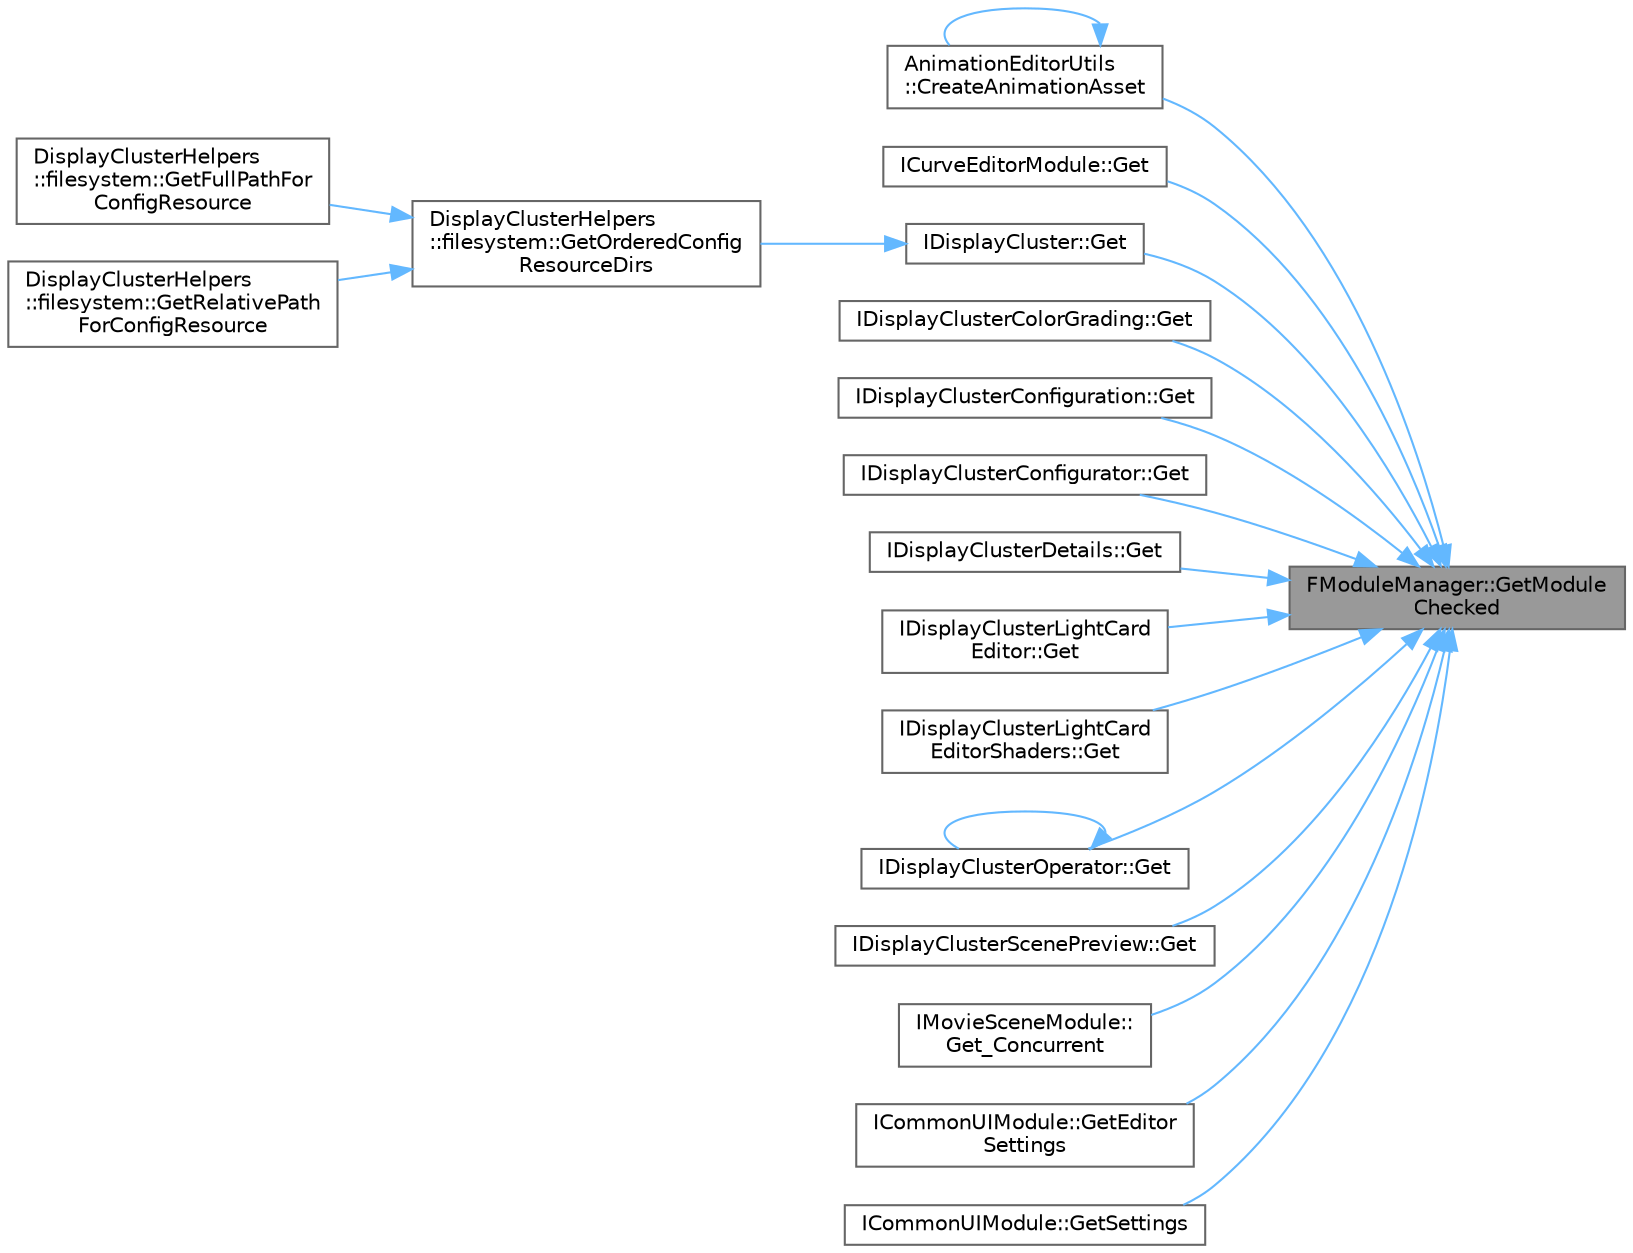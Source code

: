 digraph "FModuleManager::GetModuleChecked"
{
 // INTERACTIVE_SVG=YES
 // LATEX_PDF_SIZE
  bgcolor="transparent";
  edge [fontname=Helvetica,fontsize=10,labelfontname=Helvetica,labelfontsize=10];
  node [fontname=Helvetica,fontsize=10,shape=box,height=0.2,width=0.4];
  rankdir="RL";
  Node1 [id="Node000001",label="FModuleManager::GetModule\lChecked",height=0.2,width=0.4,color="gray40", fillcolor="grey60", style="filled", fontcolor="black",tooltip="Gets a module by name, checking to ensure it exists."];
  Node1 -> Node2 [id="edge1_Node000001_Node000002",dir="back",color="steelblue1",style="solid",tooltip=" "];
  Node2 [id="Node000002",label="AnimationEditorUtils\l::CreateAnimationAsset",height=0.2,width=0.4,color="grey40", fillcolor="white", style="filled",URL="$d6/d71/namespaceAnimationEditorUtils.html#af3a8071c018c5633e493934f64450342",tooltip=" "];
  Node2 -> Node2 [id="edge2_Node000002_Node000002",dir="back",color="steelblue1",style="solid",tooltip=" "];
  Node1 -> Node3 [id="edge3_Node000001_Node000003",dir="back",color="steelblue1",style="solid",tooltip=" "];
  Node3 [id="Node000003",label="ICurveEditorModule::Get",height=0.2,width=0.4,color="grey40", fillcolor="white", style="filled",URL="$d0/deb/classICurveEditorModule.html#ac5f8c0095488f993c1fef82c553e06b4",tooltip=" "];
  Node1 -> Node4 [id="edge4_Node000001_Node000004",dir="back",color="steelblue1",style="solid",tooltip=" "];
  Node4 [id="Node000004",label="IDisplayCluster::Get",height=0.2,width=0.4,color="grey40", fillcolor="white", style="filled",URL="$d0/df1/classIDisplayCluster.html#a79d983d3b29fff99676d183bf17e2213",tooltip="Singleton-like access to this module's interface."];
  Node4 -> Node5 [id="edge5_Node000004_Node000005",dir="back",color="steelblue1",style="solid",tooltip=" "];
  Node5 [id="Node000005",label="DisplayClusterHelpers\l::filesystem::GetOrderedConfig\lResourceDirs",height=0.2,width=0.4,color="grey40", fillcolor="white", style="filled",URL="$d0/d2f/namespaceDisplayClusterHelpers_1_1filesystem.html#ad2328057731a9777f664eef7bb71b018",tooltip="Get ordered search base dirs for resources."];
  Node5 -> Node6 [id="edge6_Node000005_Node000006",dir="back",color="steelblue1",style="solid",tooltip=" "];
  Node6 [id="Node000006",label="DisplayClusterHelpers\l::filesystem::GetFullPathFor\lConfigResource",height=0.2,width=0.4,color="grey40", fillcolor="white", style="filled",URL="$d0/d2f/namespaceDisplayClusterHelpers_1_1filesystem.html#a99327908fd610ff6dc8c0fb4a3725fb6",tooltip=" "];
  Node5 -> Node7 [id="edge7_Node000005_Node000007",dir="back",color="steelblue1",style="solid",tooltip=" "];
  Node7 [id="Node000007",label="DisplayClusterHelpers\l::filesystem::GetRelativePath\lForConfigResource",height=0.2,width=0.4,color="grey40", fillcolor="white", style="filled",URL="$d0/d2f/namespaceDisplayClusterHelpers_1_1filesystem.html#a0db99ab7b81af7ac0cb02f865f63bc48",tooltip="Getting the relative path to an external file."];
  Node1 -> Node8 [id="edge8_Node000001_Node000008",dir="back",color="steelblue1",style="solid",tooltip=" "];
  Node8 [id="Node000008",label="IDisplayClusterColorGrading::Get",height=0.2,width=0.4,color="grey40", fillcolor="white", style="filled",URL="$db/d99/classIDisplayClusterColorGrading.html#a8f864ce315cafca21a956cc047558433",tooltip="Singleton-like access to this module's interface."];
  Node1 -> Node9 [id="edge9_Node000001_Node000009",dir="back",color="steelblue1",style="solid",tooltip=" "];
  Node9 [id="Node000009",label="IDisplayClusterConfiguration::Get",height=0.2,width=0.4,color="grey40", fillcolor="white", style="filled",URL="$dd/d82/classIDisplayClusterConfiguration.html#afb71b76df02d411f9e30d97bbedc1338",tooltip="Singleton-like access to this module's interface."];
  Node1 -> Node10 [id="edge10_Node000001_Node000010",dir="back",color="steelblue1",style="solid",tooltip=" "];
  Node10 [id="Node000010",label="IDisplayClusterConfigurator::Get",height=0.2,width=0.4,color="grey40", fillcolor="white", style="filled",URL="$d6/d2c/classIDisplayClusterConfigurator.html#a3866e85523a9300d91e13c1487a65c9f",tooltip="Singleton-like access to this module's interface."];
  Node1 -> Node11 [id="edge11_Node000001_Node000011",dir="back",color="steelblue1",style="solid",tooltip=" "];
  Node11 [id="Node000011",label="IDisplayClusterDetails::Get",height=0.2,width=0.4,color="grey40", fillcolor="white", style="filled",URL="$dc/d35/classIDisplayClusterDetails.html#a8cd0237bb2011fce208ad9686ab3683f",tooltip="Singleton-like access to this module's interface."];
  Node1 -> Node12 [id="edge12_Node000001_Node000012",dir="back",color="steelblue1",style="solid",tooltip=" "];
  Node12 [id="Node000012",label="IDisplayClusterLightCard\lEditor::Get",height=0.2,width=0.4,color="grey40", fillcolor="white", style="filled",URL="$d5/ddb/classIDisplayClusterLightCardEditor.html#af10f5ab189a0518982b9ab0a03fb1dc9",tooltip="Singleton-like access to this module's interface."];
  Node1 -> Node13 [id="edge13_Node000001_Node000013",dir="back",color="steelblue1",style="solid",tooltip=" "];
  Node13 [id="Node000013",label="IDisplayClusterLightCard\lEditorShaders::Get",height=0.2,width=0.4,color="grey40", fillcolor="white", style="filled",URL="$d8/d59/classIDisplayClusterLightCardEditorShaders.html#a460262ea02f19eca3159665bad1def62",tooltip="Singleton-like access to this module's interface."];
  Node1 -> Node14 [id="edge14_Node000001_Node000014",dir="back",color="steelblue1",style="solid",tooltip=" "];
  Node14 [id="Node000014",label="IDisplayClusterOperator::Get",height=0.2,width=0.4,color="grey40", fillcolor="white", style="filled",URL="$d3/d6e/classIDisplayClusterOperator.html#a8d57708f4db41139a9976b785b972aef",tooltip="Singleton-like access to this module's interface."];
  Node14 -> Node14 [id="edge15_Node000014_Node000014",dir="back",color="steelblue1",style="solid",tooltip=" "];
  Node1 -> Node15 [id="edge16_Node000001_Node000015",dir="back",color="steelblue1",style="solid",tooltip=" "];
  Node15 [id="Node000015",label="IDisplayClusterScenePreview::Get",height=0.2,width=0.4,color="grey40", fillcolor="white", style="filled",URL="$d4/de8/classIDisplayClusterScenePreview.html#a3833988c76ef2d02b0183bb036b9dce0",tooltip="Singleton-like access to this module's interface."];
  Node1 -> Node16 [id="edge17_Node000001_Node000016",dir="back",color="steelblue1",style="solid",tooltip=" "];
  Node16 [id="Node000016",label="IMovieSceneModule::\lGet_Concurrent",height=0.2,width=0.4,color="grey40", fillcolor="white", style="filled",URL="$d3/d7d/classIMovieSceneModule.html#a2ec9006b8d50a997dc03c48850b065b1",tooltip=" "];
  Node1 -> Node17 [id="edge18_Node000001_Node000017",dir="back",color="steelblue1",style="solid",tooltip=" "];
  Node17 [id="Node000017",label="ICommonUIModule::GetEditor\lSettings",height=0.2,width=0.4,color="grey40", fillcolor="white", style="filled",URL="$da/d7f/classICommonUIModule.html#a7c06c1ff3af106f7532289780e9d13be",tooltip=" "];
  Node1 -> Node18 [id="edge19_Node000001_Node000018",dir="back",color="steelblue1",style="solid",tooltip=" "];
  Node18 [id="Node000018",label="ICommonUIModule::GetSettings",height=0.2,width=0.4,color="grey40", fillcolor="white", style="filled",URL="$da/d7f/classICommonUIModule.html#a0ff413aff5bf3be3b0305bd29e6931f9",tooltip=" "];
}
